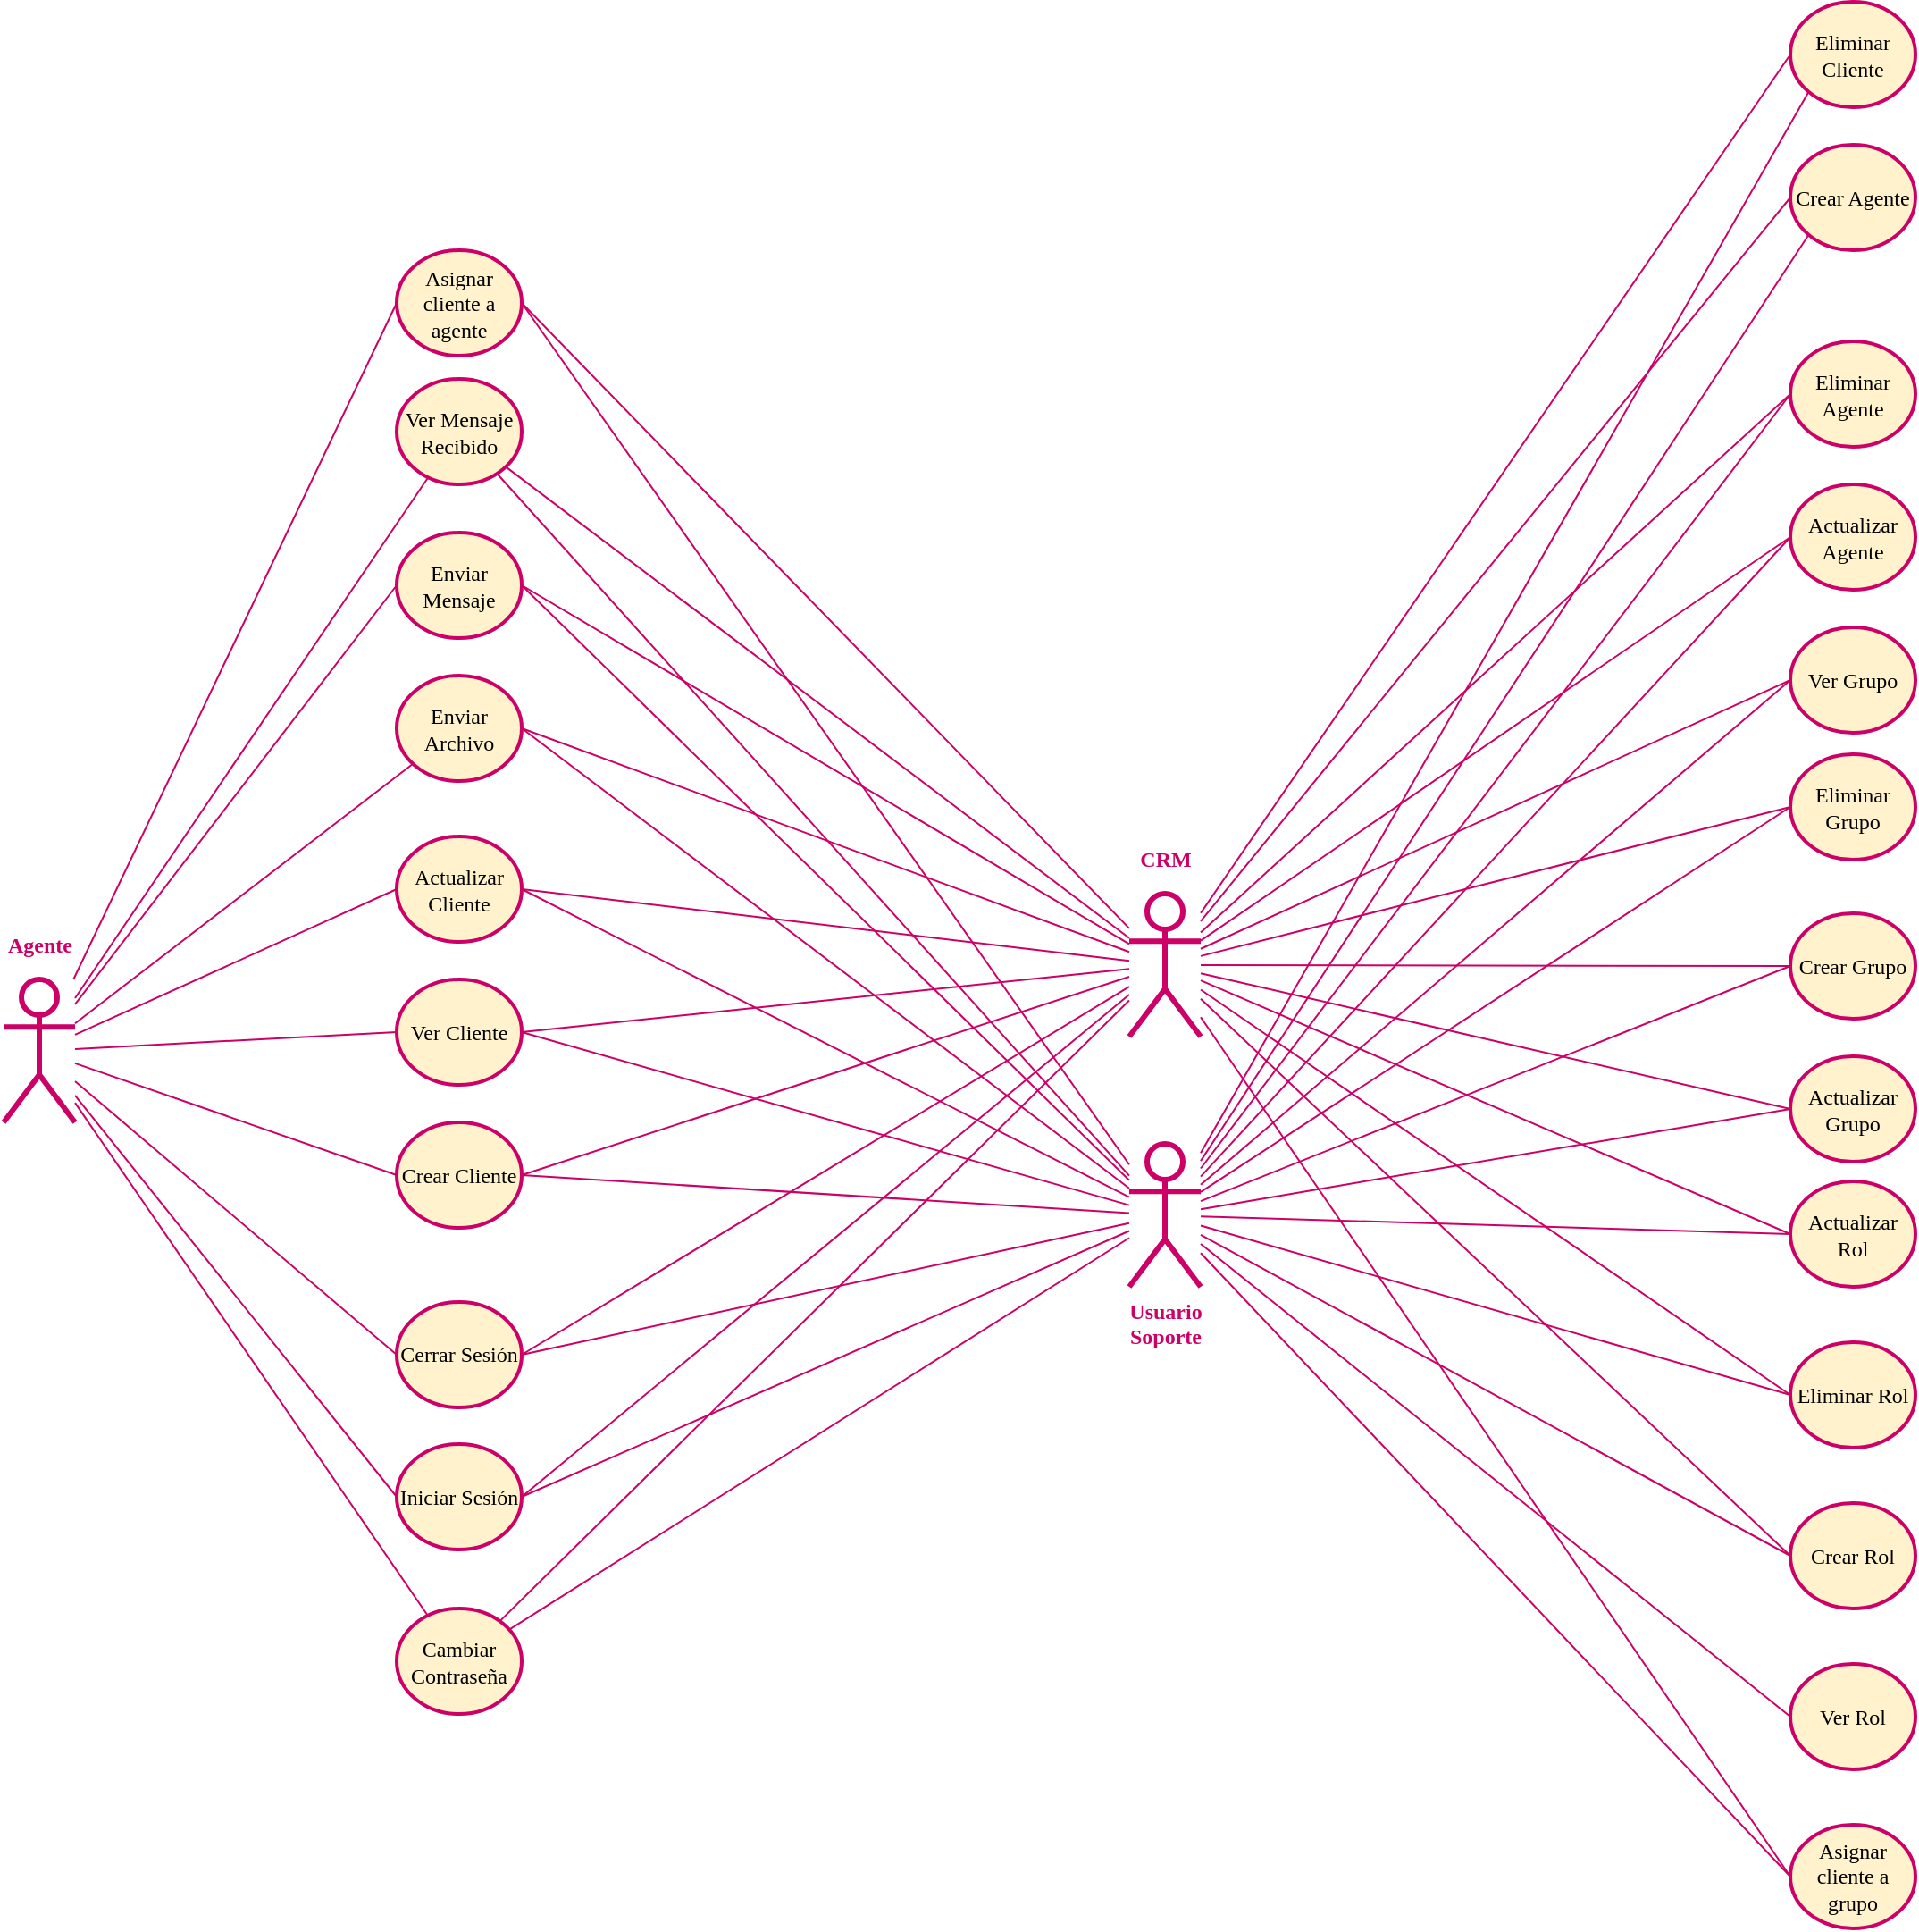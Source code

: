 <mxfile version="14.6.13" type="github">
  <diagram id="HAqLXCuU4HpD_HcN2Gnn" name="Use Case Model">
    <mxGraphModel dx="1456" dy="806" grid="1" gridSize="10" guides="1" tooltips="1" connect="1" arrows="1" fold="1" page="1" pageScale="1" pageWidth="1600" pageHeight="1200" math="0" shadow="0">
      <root>
        <mxCell id="0" />
        <mxCell id="1" parent="0" />
        <mxCell id="RbzYjNv_zatoaMsZqTDK-34" value="" style="endArrow=none;html=1;fontFamily=Tahoma;fontColor=#CC0066;strokeColor=#CC0066;strokeWidth=1;entryX=0;entryY=0.5;entryDx=0;entryDy=0;" parent="1" source="RbzYjNv_zatoaMsZqTDK-12" target="RbzYjNv_zatoaMsZqTDK-29" edge="1">
          <mxGeometry width="50" height="50" relative="1" as="geometry">
            <mxPoint x="330" y="568" as="sourcePoint" />
            <mxPoint x="401.0" y="777" as="targetPoint" />
          </mxGeometry>
        </mxCell>
        <mxCell id="RbzYjNv_zatoaMsZqTDK-1" value="Usuario&lt;br&gt;Soporte" style="shape=umlActor;verticalLabelPosition=bottom;verticalAlign=top;html=1;strokeColor=#CC0066;strokeWidth=3;fontStyle=1;fontColor=#CC0066;fontFamily=Tahoma;" parent="1" vertex="1">
          <mxGeometry x="890" y="670" width="40" height="80" as="geometry" />
        </mxCell>
        <mxCell id="RbzYjNv_zatoaMsZqTDK-6" value="Crear&amp;nbsp;Cliente" style="ellipse;whiteSpace=wrap;html=1;fontFamily=Tahoma;fillColor=#fff2cc;strokeColor=#CC0066;strokeWidth=2;" parent="1" vertex="1">
          <mxGeometry x="480" y="658" width="70" height="59" as="geometry" />
        </mxCell>
        <mxCell id="RbzYjNv_zatoaMsZqTDK-7" value="CRM" style="shape=umlActor;verticalLabelPosition=top;verticalAlign=bottom;html=1;strokeColor=#CC0066;strokeWidth=3;fontStyle=1;fontColor=#CC0066;fontFamily=Tahoma;labelPosition=center;align=center;spacingTop=0;spacingBottom=10;" parent="1" vertex="1">
          <mxGeometry x="890" y="530" width="40" height="80" as="geometry" />
        </mxCell>
        <mxCell id="RbzYjNv_zatoaMsZqTDK-8" value="Eliminar Cliente" style="ellipse;whiteSpace=wrap;html=1;fontFamily=Tahoma;fillColor=#fff2cc;strokeColor=#CC0066;strokeWidth=2;" parent="1" vertex="1">
          <mxGeometry x="1260" y="31" width="70" height="59" as="geometry" />
        </mxCell>
        <mxCell id="RbzYjNv_zatoaMsZqTDK-9" value="Ver&amp;nbsp;Cliente" style="ellipse;whiteSpace=wrap;html=1;fontFamily=Tahoma;fillColor=#fff2cc;strokeColor=#CC0066;strokeWidth=2;" parent="1" vertex="1">
          <mxGeometry x="480" y="578" width="70" height="59" as="geometry" />
        </mxCell>
        <mxCell id="RbzYjNv_zatoaMsZqTDK-10" value="Actualizar&lt;br&gt;Cliente" style="ellipse;whiteSpace=wrap;html=1;fontFamily=Tahoma;fillColor=#fff2cc;strokeColor=#CC0066;strokeWidth=2;" parent="1" vertex="1">
          <mxGeometry x="480" y="498" width="70" height="59" as="geometry" />
        </mxCell>
        <mxCell id="RbzYjNv_zatoaMsZqTDK-11" value="Crear Agente" style="ellipse;whiteSpace=wrap;html=1;fontFamily=Tahoma;fillColor=#fff2cc;strokeColor=#CC0066;strokeWidth=2;" parent="1" vertex="1">
          <mxGeometry x="1260" y="111" width="70" height="59" as="geometry" />
        </mxCell>
        <mxCell id="RbzYjNv_zatoaMsZqTDK-12" value="Agente" style="shape=umlActor;verticalLabelPosition=top;verticalAlign=bottom;html=1;strokeColor=#CC0066;strokeWidth=3;fontStyle=1;fontColor=#CC0066;fontFamily=Tahoma;spacingRight=0;labelBackgroundColor=none;labelPosition=center;align=center;spacingTop=0;spacingBottom=10margin:20px;" parent="1" vertex="1">
          <mxGeometry x="260" y="578" width="40" height="80" as="geometry" />
        </mxCell>
        <mxCell id="RbzYjNv_zatoaMsZqTDK-13" value="" style="endArrow=none;html=1;fontFamily=Tahoma;fontColor=#CC0066;strokeColor=#CC0066;strokeWidth=1;entryX=1;entryY=0.5;entryDx=0;entryDy=0;" parent="1" source="RbzYjNv_zatoaMsZqTDK-1" target="RbzYjNv_zatoaMsZqTDK-6" edge="1">
          <mxGeometry width="50" height="50" relative="1" as="geometry">
            <mxPoint x="530" y="460" as="sourcePoint" />
            <mxPoint x="580" y="410" as="targetPoint" />
          </mxGeometry>
        </mxCell>
        <mxCell id="RbzYjNv_zatoaMsZqTDK-14" value="" style="endArrow=none;html=1;fontFamily=Tahoma;fontColor=#CC0066;strokeColor=#CC0066;strokeWidth=1;entryX=1;entryY=0.5;entryDx=0;entryDy=0;" parent="1" source="RbzYjNv_zatoaMsZqTDK-1" target="RbzYjNv_zatoaMsZqTDK-9" edge="1">
          <mxGeometry width="50" height="50" relative="1" as="geometry">
            <mxPoint x="700" y="318.095" as="sourcePoint" />
            <mxPoint x="890.0" y="205" as="targetPoint" />
          </mxGeometry>
        </mxCell>
        <mxCell id="RbzYjNv_zatoaMsZqTDK-15" value="" style="endArrow=none;html=1;fontFamily=Tahoma;fontColor=#CC0066;strokeColor=#CC0066;strokeWidth=1;entryX=1;entryY=0.5;entryDx=0;entryDy=0;" parent="1" source="RbzYjNv_zatoaMsZqTDK-1" target="RbzYjNv_zatoaMsZqTDK-10" edge="1">
          <mxGeometry width="50" height="50" relative="1" as="geometry">
            <mxPoint x="700" y="273.333" as="sourcePoint" />
            <mxPoint x="890.0" y="305" as="targetPoint" />
          </mxGeometry>
        </mxCell>
        <mxCell id="RbzYjNv_zatoaMsZqTDK-16" value="" style="endArrow=none;html=1;fontFamily=Tahoma;fontColor=#CC0066;strokeColor=#CC0066;strokeWidth=1;entryX=0;entryY=1;entryDx=0;entryDy=0;" parent="1" source="RbzYjNv_zatoaMsZqTDK-1" target="RbzYjNv_zatoaMsZqTDK-8" edge="1">
          <mxGeometry width="50" height="50" relative="1" as="geometry">
            <mxPoint x="710" y="283.333" as="sourcePoint" />
            <mxPoint x="900.0" y="315" as="targetPoint" />
          </mxGeometry>
        </mxCell>
        <mxCell id="RbzYjNv_zatoaMsZqTDK-17" value="" style="endArrow=none;html=1;fontFamily=Tahoma;fontColor=#CC0066;strokeColor=#CC0066;strokeWidth=1;exitX=0;exitY=0.5;exitDx=0;exitDy=0;" parent="1" source="RbzYjNv_zatoaMsZqTDK-10" target="RbzYjNv_zatoaMsZqTDK-12" edge="1">
          <mxGeometry width="50" height="50" relative="1" as="geometry">
            <mxPoint x="820" y="618" as="sourcePoint" />
            <mxPoint x="740" y="588" as="targetPoint" />
          </mxGeometry>
        </mxCell>
        <mxCell id="RbzYjNv_zatoaMsZqTDK-18" value="" style="endArrow=none;html=1;fontFamily=Tahoma;fontColor=#CC0066;strokeColor=#CC0066;strokeWidth=1;exitX=0;exitY=0.5;exitDx=0;exitDy=0;" parent="1" source="RbzYjNv_zatoaMsZqTDK-9" target="RbzYjNv_zatoaMsZqTDK-12" edge="1">
          <mxGeometry width="50" height="50" relative="1" as="geometry">
            <mxPoint x="890.0" y="493" as="sourcePoint" />
            <mxPoint x="700" y="560.857" as="targetPoint" />
          </mxGeometry>
        </mxCell>
        <mxCell id="RbzYjNv_zatoaMsZqTDK-19" value="" style="endArrow=none;html=1;fontFamily=Tahoma;fontColor=#CC0066;strokeColor=#CC0066;strokeWidth=1;exitX=0;exitY=0.5;exitDx=0;exitDy=0;" parent="1" source="RbzYjNv_zatoaMsZqTDK-6" target="RbzYjNv_zatoaMsZqTDK-12" edge="1">
          <mxGeometry width="50" height="50" relative="1" as="geometry">
            <mxPoint x="890.0" y="383" as="sourcePoint" />
            <mxPoint x="700" y="550.381" as="targetPoint" />
          </mxGeometry>
        </mxCell>
        <mxCell id="RbzYjNv_zatoaMsZqTDK-20" value="" style="endArrow=none;html=1;fontFamily=Tahoma;fontColor=#CC0066;strokeColor=#CC0066;strokeWidth=1;entryX=1;entryY=0.5;entryDx=0;entryDy=0;" parent="1" source="RbzYjNv_zatoaMsZqTDK-7" target="RbzYjNv_zatoaMsZqTDK-6" edge="1">
          <mxGeometry width="50" height="50" relative="1" as="geometry">
            <mxPoint x="1250.0" y="350" as="sourcePoint" />
            <mxPoint x="1060" y="399.762" as="targetPoint" />
          </mxGeometry>
        </mxCell>
        <mxCell id="RbzYjNv_zatoaMsZqTDK-21" value="" style="endArrow=none;html=1;fontFamily=Tahoma;fontColor=#CC0066;strokeColor=#CC0066;strokeWidth=1;exitX=1;exitY=0.5;exitDx=0;exitDy=0;" parent="1" source="RbzYjNv_zatoaMsZqTDK-9" target="RbzYjNv_zatoaMsZqTDK-7" edge="1">
          <mxGeometry width="50" height="50" relative="1" as="geometry">
            <mxPoint x="1240" y="227.826" as="sourcePoint" />
            <mxPoint x="1030.0" y="205" as="targetPoint" />
          </mxGeometry>
        </mxCell>
        <mxCell id="RbzYjNv_zatoaMsZqTDK-22" value="" style="endArrow=none;html=1;fontFamily=Tahoma;fontColor=#CC0066;strokeColor=#CC0066;strokeWidth=1;exitX=1;exitY=0.5;exitDx=0;exitDy=0;" parent="1" source="RbzYjNv_zatoaMsZqTDK-10" target="RbzYjNv_zatoaMsZqTDK-7" edge="1">
          <mxGeometry width="50" height="50" relative="1" as="geometry">
            <mxPoint x="1250" y="237.826" as="sourcePoint" />
            <mxPoint x="1040.0" y="215" as="targetPoint" />
          </mxGeometry>
        </mxCell>
        <mxCell id="RbzYjNv_zatoaMsZqTDK-23" value="" style="endArrow=none;html=1;fontFamily=Tahoma;fontColor=#CC0066;strokeColor=#CC0066;strokeWidth=1;exitX=0;exitY=0.5;exitDx=0;exitDy=0;" parent="1" source="RbzYjNv_zatoaMsZqTDK-8" target="RbzYjNv_zatoaMsZqTDK-7" edge="1">
          <mxGeometry width="50" height="50" relative="1" as="geometry">
            <mxPoint x="1260" y="247.826" as="sourcePoint" />
            <mxPoint x="1260" y="250" as="targetPoint" />
          </mxGeometry>
        </mxCell>
        <mxCell id="RbzYjNv_zatoaMsZqTDK-25" value="" style="endArrow=none;html=1;fontFamily=Tahoma;fontColor=#CC0066;strokeColor=#CC0066;strokeWidth=1;entryX=0;entryY=1;entryDx=0;entryDy=0;" parent="1" source="RbzYjNv_zatoaMsZqTDK-1" target="RbzYjNv_zatoaMsZqTDK-11" edge="1">
          <mxGeometry width="50" height="50" relative="1" as="geometry">
            <mxPoint x="740" y="635.374" as="sourcePoint" />
            <mxPoint x="900.5" y="518" as="targetPoint" />
          </mxGeometry>
        </mxCell>
        <mxCell id="RbzYjNv_zatoaMsZqTDK-26" value="Actualizar Agente" style="ellipse;whiteSpace=wrap;html=1;fontFamily=Tahoma;fillColor=#fff2cc;strokeColor=#CC0066;strokeWidth=2;" parent="1" vertex="1">
          <mxGeometry x="1260" y="301" width="70" height="59" as="geometry" />
        </mxCell>
        <mxCell id="RbzYjNv_zatoaMsZqTDK-27" value="Eliminar Agente" style="ellipse;whiteSpace=wrap;html=1;fontFamily=Tahoma;fillColor=#fff2cc;strokeColor=#CC0066;strokeWidth=2;" parent="1" vertex="1">
          <mxGeometry x="1260" y="221" width="70" height="59" as="geometry" />
        </mxCell>
        <mxCell id="RbzYjNv_zatoaMsZqTDK-28" value="Eliminar Grupo" style="ellipse;whiteSpace=wrap;html=1;fontFamily=Tahoma;fillColor=#fff2cc;strokeColor=#CC0066;strokeWidth=2;" parent="1" vertex="1">
          <mxGeometry x="1260" y="452" width="70" height="59" as="geometry" />
        </mxCell>
        <mxCell id="RbzYjNv_zatoaMsZqTDK-29" value="Cerrar Sesión" style="ellipse;whiteSpace=wrap;html=1;fontFamily=Tahoma;fillColor=#fff2cc;strokeColor=#CC0066;strokeWidth=2;" parent="1" vertex="1">
          <mxGeometry x="480" y="758.5" width="70" height="59" as="geometry" />
        </mxCell>
        <mxCell id="RbzYjNv_zatoaMsZqTDK-30" value="Iniciar Sesión" style="ellipse;whiteSpace=wrap;html=1;fontFamily=Tahoma;fillColor=#fff2cc;strokeColor=#CC0066;strokeWidth=2;" parent="1" vertex="1">
          <mxGeometry x="480" y="838" width="70" height="59" as="geometry" />
        </mxCell>
        <mxCell id="RbzYjNv_zatoaMsZqTDK-31" value="" style="endArrow=none;html=1;fontFamily=Tahoma;fontColor=#CC0066;strokeColor=#CC0066;strokeWidth=1;entryX=1;entryY=0.5;entryDx=0;entryDy=0;" parent="1" source="RbzYjNv_zatoaMsZqTDK-1" target="RbzYjNv_zatoaMsZqTDK-29" edge="1">
          <mxGeometry width="50" height="50" relative="1" as="geometry">
            <mxPoint x="980" y="797.299" as="sourcePoint" />
            <mxPoint x="620.5" y="569" as="targetPoint" />
          </mxGeometry>
        </mxCell>
        <mxCell id="RbzYjNv_zatoaMsZqTDK-32" value="" style="endArrow=none;html=1;fontFamily=Tahoma;fontColor=#CC0066;strokeColor=#CC0066;strokeWidth=1;entryX=1;entryY=0.5;entryDx=0;entryDy=0;" parent="1" source="RbzYjNv_zatoaMsZqTDK-1" target="RbzYjNv_zatoaMsZqTDK-30" edge="1">
          <mxGeometry width="50" height="50" relative="1" as="geometry">
            <mxPoint x="990" y="807.299" as="sourcePoint" />
            <mxPoint x="630.5" y="579" as="targetPoint" />
          </mxGeometry>
        </mxCell>
        <mxCell id="RbzYjNv_zatoaMsZqTDK-33" value="" style="endArrow=none;html=1;fontFamily=Tahoma;fontColor=#CC0066;strokeColor=#CC0066;strokeWidth=1;entryX=0;entryY=0.5;entryDx=0;entryDy=0;" parent="1" source="RbzYjNv_zatoaMsZqTDK-12" target="RbzYjNv_zatoaMsZqTDK-30" edge="1">
          <mxGeometry width="50" height="50" relative="1" as="geometry">
            <mxPoint x="980" y="884.026" as="sourcePoint" />
            <mxPoint x="391.0" y="767" as="targetPoint" />
          </mxGeometry>
        </mxCell>
        <mxCell id="RbzYjNv_zatoaMsZqTDK-35" value="Ver Grupo" style="ellipse;whiteSpace=wrap;html=1;fontFamily=Tahoma;fillColor=#fff2cc;strokeColor=#CC0066;strokeWidth=2;" parent="1" vertex="1">
          <mxGeometry x="1260" y="381" width="70" height="59" as="geometry" />
        </mxCell>
        <mxCell id="RbzYjNv_zatoaMsZqTDK-39" value="Crear Grupo" style="ellipse;whiteSpace=wrap;html=1;fontFamily=Tahoma;fillColor=#fff2cc;strokeColor=#CC0066;strokeWidth=2;" parent="1" vertex="1">
          <mxGeometry x="1260" y="541" width="70" height="59" as="geometry" />
        </mxCell>
        <mxCell id="RbzYjNv_zatoaMsZqTDK-40" value="Actualizar Grupo" style="ellipse;whiteSpace=wrap;html=1;fontFamily=Tahoma;fillColor=#fff2cc;strokeColor=#CC0066;strokeWidth=2;" parent="1" vertex="1">
          <mxGeometry x="1260" y="621" width="70" height="59" as="geometry" />
        </mxCell>
        <mxCell id="RbzYjNv_zatoaMsZqTDK-44" value="Crear Rol" style="ellipse;whiteSpace=wrap;html=1;fontFamily=Tahoma;fillColor=#fff2cc;strokeColor=#CC0066;strokeWidth=2;" parent="1" vertex="1">
          <mxGeometry x="1260" y="871" width="70" height="59" as="geometry" />
        </mxCell>
        <mxCell id="RbzYjNv_zatoaMsZqTDK-45" value="Eliminar Rol" style="ellipse;whiteSpace=wrap;html=1;fontFamily=Tahoma;fillColor=#fff2cc;strokeColor=#CC0066;strokeWidth=2;" parent="1" vertex="1">
          <mxGeometry x="1260" y="781" width="70" height="59" as="geometry" />
        </mxCell>
        <mxCell id="RbzYjNv_zatoaMsZqTDK-46" value="Actualizar Rol" style="ellipse;whiteSpace=wrap;html=1;fontFamily=Tahoma;fillColor=#fff2cc;strokeColor=#CC0066;strokeWidth=2;" parent="1" vertex="1">
          <mxGeometry x="1260" y="691" width="70" height="59" as="geometry" />
        </mxCell>
        <mxCell id="RbzYjNv_zatoaMsZqTDK-47" value="Ver Rol" style="ellipse;whiteSpace=wrap;html=1;fontFamily=Tahoma;fillColor=#fff2cc;strokeColor=#CC0066;strokeWidth=2;" parent="1" vertex="1">
          <mxGeometry x="1260" y="961" width="70" height="59" as="geometry" />
        </mxCell>
        <mxCell id="RbzYjNv_zatoaMsZqTDK-48" value="" style="endArrow=none;html=1;fontFamily=Tahoma;fontColor=#CC0066;strokeColor=#CC0066;strokeWidth=1;entryX=1;entryY=0.5;entryDx=0;entryDy=0;" parent="1" source="RbzYjNv_zatoaMsZqTDK-7" target="RbzYjNv_zatoaMsZqTDK-29" edge="1">
          <mxGeometry width="50" height="50" relative="1" as="geometry">
            <mxPoint x="950" y="180.086" as="sourcePoint" />
            <mxPoint x="620.5" y="511" as="targetPoint" />
          </mxGeometry>
        </mxCell>
        <mxCell id="RbzYjNv_zatoaMsZqTDK-49" value="" style="endArrow=none;html=1;fontFamily=Tahoma;fontColor=#CC0066;strokeColor=#CC0066;strokeWidth=1;entryX=1;entryY=0.5;entryDx=0;entryDy=0;" parent="1" source="RbzYjNv_zatoaMsZqTDK-7" target="RbzYjNv_zatoaMsZqTDK-30" edge="1">
          <mxGeometry width="50" height="50" relative="1" as="geometry">
            <mxPoint x="950" y="176.711" as="sourcePoint" />
            <mxPoint x="480.5" y="569" as="targetPoint" />
          </mxGeometry>
        </mxCell>
        <mxCell id="RbzYjNv_zatoaMsZqTDK-50" value="Asignar cliente a agente" style="ellipse;whiteSpace=wrap;html=1;fontFamily=Tahoma;fillColor=#fff2cc;strokeColor=#CC0066;strokeWidth=2;" parent="1" vertex="1">
          <mxGeometry x="480" y="170" width="70" height="59" as="geometry" />
        </mxCell>
        <mxCell id="RbzYjNv_zatoaMsZqTDK-53" value="Asignar cliente a grupo" style="ellipse;whiteSpace=wrap;html=1;fontFamily=Tahoma;fillColor=#fff2cc;strokeColor=#CC0066;strokeWidth=2;" parent="1" vertex="1">
          <mxGeometry x="1260" y="1051" width="70" height="58" as="geometry" />
        </mxCell>
        <mxCell id="RbzYjNv_zatoaMsZqTDK-54" value="Enviar Mensaje" style="ellipse;whiteSpace=wrap;html=1;fontFamily=Tahoma;fillColor=#fff2cc;strokeColor=#CC0066;strokeWidth=2;" parent="1" vertex="1">
          <mxGeometry x="480" y="328" width="70" height="59" as="geometry" />
        </mxCell>
        <mxCell id="RbzYjNv_zatoaMsZqTDK-55" value="Enviar Archivo" style="ellipse;whiteSpace=wrap;html=1;fontFamily=Tahoma;fillColor=#fff2cc;strokeColor=#CC0066;strokeWidth=2;" parent="1" vertex="1">
          <mxGeometry x="480" y="408" width="70" height="59" as="geometry" />
        </mxCell>
        <mxCell id="RbzYjNv_zatoaMsZqTDK-59" value="" style="endArrow=none;html=1;fontFamily=Tahoma;fontColor=#CC0066;strokeColor=#CC0066;strokeWidth=1;" parent="1" source="RbzYjNv_zatoaMsZqTDK-12" target="RbzYjNv_zatoaMsZqTDK-55" edge="1">
          <mxGeometry width="50" height="50" relative="1" as="geometry">
            <mxPoint x="170" y="566.288" as="sourcePoint" />
            <mxPoint x="320.532" y="696.407" as="targetPoint" />
          </mxGeometry>
        </mxCell>
        <mxCell id="RbzYjNv_zatoaMsZqTDK-60" value="" style="endArrow=none;html=1;fontFamily=Tahoma;fontColor=#CC0066;strokeColor=#CC0066;strokeWidth=1;entryX=0;entryY=0.5;entryDx=0;entryDy=0;" parent="1" source="RbzYjNv_zatoaMsZqTDK-7" target="RbzYjNv_zatoaMsZqTDK-28" edge="1">
          <mxGeometry width="50" height="50" relative="1" as="geometry">
            <mxPoint x="30" y="58.905" as="sourcePoint" />
            <mxPoint x="581.82" y="40.004" as="targetPoint" />
          </mxGeometry>
        </mxCell>
        <mxCell id="RbzYjNv_zatoaMsZqTDK-61" value="" style="endArrow=none;html=1;fontFamily=Tahoma;fontColor=#CC0066;strokeColor=#CC0066;strokeWidth=1;entryX=0;entryY=0.5;entryDx=0;entryDy=0;" parent="1" source="RbzYjNv_zatoaMsZqTDK-7" target="RbzYjNv_zatoaMsZqTDK-11" edge="1">
          <mxGeometry width="50" height="50" relative="1" as="geometry">
            <mxPoint x="40" y="68.905" as="sourcePoint" />
            <mxPoint x="591.82" y="50.004" as="targetPoint" />
          </mxGeometry>
        </mxCell>
        <mxCell id="RbzYjNv_zatoaMsZqTDK-62" value="" style="endArrow=none;html=1;fontFamily=Tahoma;fontColor=#CC0066;strokeColor=#CC0066;strokeWidth=1;exitX=1;exitY=0.5;exitDx=0;exitDy=0;" parent="1" source="RbzYjNv_zatoaMsZqTDK-55" target="RbzYjNv_zatoaMsZqTDK-7" edge="1">
          <mxGeometry width="50" height="50" relative="1" as="geometry">
            <mxPoint x="50" y="78.905" as="sourcePoint" />
            <mxPoint x="601.82" y="60.004" as="targetPoint" />
          </mxGeometry>
        </mxCell>
        <mxCell id="RbzYjNv_zatoaMsZqTDK-63" value="" style="endArrow=none;html=1;fontFamily=Tahoma;fontColor=#CC0066;strokeColor=#CC0066;strokeWidth=1;exitX=1;exitY=0.5;exitDx=0;exitDy=0;" parent="1" source="RbzYjNv_zatoaMsZqTDK-50" target="RbzYjNv_zatoaMsZqTDK-7" edge="1">
          <mxGeometry width="50" height="50" relative="1" as="geometry">
            <mxPoint x="60" y="88.905" as="sourcePoint" />
            <mxPoint x="611.82" y="70.004" as="targetPoint" />
          </mxGeometry>
        </mxCell>
        <mxCell id="RbzYjNv_zatoaMsZqTDK-64" value="" style="endArrow=none;html=1;fontFamily=Tahoma;fontColor=#CC0066;strokeColor=#CC0066;strokeWidth=1;entryX=0;entryY=0.5;entryDx=0;entryDy=0;" parent="1" source="RbzYjNv_zatoaMsZqTDK-12" target="RbzYjNv_zatoaMsZqTDK-54" edge="1">
          <mxGeometry width="50" height="50" relative="1" as="geometry">
            <mxPoint x="59.09" y="246.905" as="sourcePoint" />
            <mxPoint x="610.91" y="228.004" as="targetPoint" />
          </mxGeometry>
        </mxCell>
        <mxCell id="RbzYjNv_zatoaMsZqTDK-65" value="" style="endArrow=none;html=1;fontFamily=Tahoma;fontColor=#CC0066;strokeColor=#CC0066;strokeWidth=1;entryX=0;entryY=0.5;entryDx=0;entryDy=0;" parent="1" source="RbzYjNv_zatoaMsZqTDK-7" target="RbzYjNv_zatoaMsZqTDK-35" edge="1">
          <mxGeometry width="50" height="50" relative="1" as="geometry">
            <mxPoint x="30" y="58.905" as="sourcePoint" />
            <mxPoint x="581.82" y="40.004" as="targetPoint" />
          </mxGeometry>
        </mxCell>
        <mxCell id="RbzYjNv_zatoaMsZqTDK-66" value="" style="endArrow=none;html=1;fontFamily=Tahoma;fontColor=#CC0066;strokeColor=#CC0066;strokeWidth=1;exitX=1;exitY=0.5;exitDx=0;exitDy=0;" parent="1" source="RbzYjNv_zatoaMsZqTDK-50" target="RbzYjNv_zatoaMsZqTDK-1" edge="1">
          <mxGeometry width="50" height="50" relative="1" as="geometry">
            <mxPoint x="40" y="68.905" as="sourcePoint" />
            <mxPoint x="591.82" y="50.004" as="targetPoint" />
          </mxGeometry>
        </mxCell>
        <mxCell id="RbzYjNv_zatoaMsZqTDK-67" value="" style="endArrow=none;html=1;fontFamily=Tahoma;fontColor=#CC0066;strokeColor=#CC0066;strokeWidth=1;entryX=0;entryY=0.5;entryDx=0;entryDy=0;" parent="1" source="RbzYjNv_zatoaMsZqTDK-7" target="RbzYjNv_zatoaMsZqTDK-26" edge="1">
          <mxGeometry width="50" height="50" relative="1" as="geometry">
            <mxPoint x="30" y="58.905" as="sourcePoint" />
            <mxPoint x="581.82" y="40.004" as="targetPoint" />
          </mxGeometry>
        </mxCell>
        <mxCell id="RbzYjNv_zatoaMsZqTDK-68" value="" style="endArrow=none;html=1;fontFamily=Tahoma;fontColor=#CC0066;strokeColor=#CC0066;strokeWidth=1;exitX=1;exitY=0.5;exitDx=0;exitDy=0;" parent="1" source="RbzYjNv_zatoaMsZqTDK-54" target="RbzYjNv_zatoaMsZqTDK-1" edge="1">
          <mxGeometry width="50" height="50" relative="1" as="geometry">
            <mxPoint x="840" y="439" as="sourcePoint" />
            <mxPoint x="591.82" y="50.004" as="targetPoint" />
          </mxGeometry>
        </mxCell>
        <mxCell id="RbzYjNv_zatoaMsZqTDK-69" value="" style="endArrow=none;html=1;fontFamily=Tahoma;fontColor=#CC0066;strokeColor=#CC0066;strokeWidth=1;exitX=1;exitY=0.5;exitDx=0;exitDy=0;" parent="1" source="RbzYjNv_zatoaMsZqTDK-54" target="RbzYjNv_zatoaMsZqTDK-7" edge="1">
          <mxGeometry width="50" height="50" relative="1" as="geometry">
            <mxPoint x="50" y="78.905" as="sourcePoint" />
            <mxPoint x="601.82" y="60.004" as="targetPoint" />
          </mxGeometry>
        </mxCell>
        <mxCell id="RbzYjNv_zatoaMsZqTDK-70" value="" style="endArrow=none;html=1;fontFamily=Tahoma;fontColor=#CC0066;strokeColor=#CC0066;strokeWidth=1;entryX=0;entryY=0.5;entryDx=0;entryDy=0;" parent="1" source="RbzYjNv_zatoaMsZqTDK-12" target="RbzYjNv_zatoaMsZqTDK-50" edge="1">
          <mxGeometry width="50" height="50" relative="1" as="geometry">
            <mxPoint x="60" y="166.905" as="sourcePoint" />
            <mxPoint x="611.82" y="148.004" as="targetPoint" />
          </mxGeometry>
        </mxCell>
        <mxCell id="RbzYjNv_zatoaMsZqTDK-71" value="" style="endArrow=none;html=1;fontFamily=Tahoma;fontColor=#CC0066;strokeColor=#CC0066;strokeWidth=1;entryX=0;entryY=0.5;entryDx=0;entryDy=0;" parent="1" source="RbzYjNv_zatoaMsZqTDK-7" target="RbzYjNv_zatoaMsZqTDK-27" edge="1">
          <mxGeometry width="50" height="50" relative="1" as="geometry">
            <mxPoint x="30" y="58.905" as="sourcePoint" />
            <mxPoint x="581.82" y="40.004" as="targetPoint" />
          </mxGeometry>
        </mxCell>
        <mxCell id="RbzYjNv_zatoaMsZqTDK-72" value="" style="endArrow=none;html=1;fontFamily=Tahoma;fontColor=#CC0066;strokeColor=#CC0066;strokeWidth=1;exitX=1;exitY=0.5;exitDx=0;exitDy=0;" parent="1" source="RbzYjNv_zatoaMsZqTDK-55" target="RbzYjNv_zatoaMsZqTDK-1" edge="1">
          <mxGeometry width="50" height="50" relative="1" as="geometry">
            <mxPoint x="40" y="68.905" as="sourcePoint" />
            <mxPoint x="591.82" y="50.004" as="targetPoint" />
          </mxGeometry>
        </mxCell>
        <mxCell id="RbzYjNv_zatoaMsZqTDK-75" value="" style="endArrow=none;html=1;fontFamily=Tahoma;fontColor=#CC0066;strokeColor=#CC0066;strokeWidth=1;entryX=0;entryY=0.5;entryDx=0;entryDy=0;" parent="1" source="RbzYjNv_zatoaMsZqTDK-1" target="RbzYjNv_zatoaMsZqTDK-26" edge="1">
          <mxGeometry width="50" height="50" relative="1" as="geometry">
            <mxPoint x="730" y="50.005" as="sourcePoint" />
            <mxPoint x="840" y="110" as="targetPoint" />
          </mxGeometry>
        </mxCell>
        <mxCell id="RbzYjNv_zatoaMsZqTDK-76" value="" style="endArrow=none;html=1;fontFamily=Tahoma;fontColor=#CC0066;strokeColor=#CC0066;strokeWidth=1;entryX=0;entryY=0.5;entryDx=0;entryDy=0;" parent="1" source="RbzYjNv_zatoaMsZqTDK-1" target="RbzYjNv_zatoaMsZqTDK-27" edge="1">
          <mxGeometry width="50" height="50" relative="1" as="geometry">
            <mxPoint x="1070" y="830" as="sourcePoint" />
            <mxPoint x="850" y="120" as="targetPoint" />
          </mxGeometry>
        </mxCell>
        <mxCell id="RbzYjNv_zatoaMsZqTDK-84" value="" style="endArrow=none;html=1;fontFamily=Tahoma;fontColor=#CC0066;strokeColor=#CC0066;strokeWidth=1;entryX=0;entryY=0.5;entryDx=0;entryDy=0;" parent="1" source="RbzYjNv_zatoaMsZqTDK-1" target="RbzYjNv_zatoaMsZqTDK-46" edge="1">
          <mxGeometry width="50" height="50" relative="1" as="geometry">
            <mxPoint x="720" y="40.005" as="sourcePoint" />
            <mxPoint x="830" y="100" as="targetPoint" />
          </mxGeometry>
        </mxCell>
        <mxCell id="RbzYjNv_zatoaMsZqTDK-85" value="" style="endArrow=none;html=1;fontFamily=Tahoma;fontColor=#CC0066;strokeColor=#CC0066;strokeWidth=1;entryX=0;entryY=0.5;entryDx=0;entryDy=0;" parent="1" source="RbzYjNv_zatoaMsZqTDK-1" target="RbzYjNv_zatoaMsZqTDK-45" edge="1">
          <mxGeometry width="50" height="50" relative="1" as="geometry">
            <mxPoint x="710" y="30.005" as="sourcePoint" />
            <mxPoint x="820" y="90" as="targetPoint" />
          </mxGeometry>
        </mxCell>
        <mxCell id="RbzYjNv_zatoaMsZqTDK-86" value="" style="endArrow=none;html=1;fontFamily=Tahoma;fontColor=#CC0066;strokeColor=#CC0066;strokeWidth=1;entryX=0;entryY=0.5;entryDx=0;entryDy=0;" parent="1" source="RbzYjNv_zatoaMsZqTDK-1" target="RbzYjNv_zatoaMsZqTDK-40" edge="1">
          <mxGeometry width="50" height="50" relative="1" as="geometry">
            <mxPoint x="710" y="30.005" as="sourcePoint" />
            <mxPoint x="820" y="90" as="targetPoint" />
          </mxGeometry>
        </mxCell>
        <mxCell id="RbzYjNv_zatoaMsZqTDK-87" value="" style="endArrow=none;html=1;fontFamily=Tahoma;fontColor=#CC0066;strokeColor=#CC0066;strokeWidth=1;entryX=0;entryY=0.5;entryDx=0;entryDy=0;" parent="1" source="RbzYjNv_zatoaMsZqTDK-1" target="RbzYjNv_zatoaMsZqTDK-39" edge="1">
          <mxGeometry width="50" height="50" relative="1" as="geometry">
            <mxPoint x="720" y="40.005" as="sourcePoint" />
            <mxPoint x="830" y="100" as="targetPoint" />
          </mxGeometry>
        </mxCell>
        <mxCell id="RbzYjNv_zatoaMsZqTDK-88" value="" style="endArrow=none;html=1;fontFamily=Tahoma;fontColor=#CC0066;strokeColor=#CC0066;strokeWidth=1;entryX=0;entryY=0.5;entryDx=0;entryDy=0;" parent="1" source="RbzYjNv_zatoaMsZqTDK-1" target="RbzYjNv_zatoaMsZqTDK-44" edge="1">
          <mxGeometry width="50" height="50" relative="1" as="geometry">
            <mxPoint x="730" y="50.005" as="sourcePoint" />
            <mxPoint x="840" y="110" as="targetPoint" />
          </mxGeometry>
        </mxCell>
        <mxCell id="RbzYjNv_zatoaMsZqTDK-89" value="" style="endArrow=none;html=1;fontFamily=Tahoma;fontColor=#CC0066;strokeColor=#CC0066;strokeWidth=1;exitX=0;exitY=0.5;exitDx=0;exitDy=0;" parent="1" source="RbzYjNv_zatoaMsZqTDK-53" target="RbzYjNv_zatoaMsZqTDK-1" edge="1">
          <mxGeometry width="50" height="50" relative="1" as="geometry">
            <mxPoint x="740" y="60.005" as="sourcePoint" />
            <mxPoint x="850" y="120" as="targetPoint" />
          </mxGeometry>
        </mxCell>
        <mxCell id="RbzYjNv_zatoaMsZqTDK-90" value="" style="endArrow=none;html=1;fontFamily=Tahoma;fontColor=#CC0066;strokeColor=#CC0066;strokeWidth=1;entryX=0;entryY=0.5;entryDx=0;entryDy=0;" parent="1" source="RbzYjNv_zatoaMsZqTDK-1" target="RbzYjNv_zatoaMsZqTDK-28" edge="1">
          <mxGeometry width="50" height="50" relative="1" as="geometry">
            <mxPoint x="710" y="30.005" as="sourcePoint" />
            <mxPoint x="820" y="90" as="targetPoint" />
          </mxGeometry>
        </mxCell>
        <mxCell id="RbzYjNv_zatoaMsZqTDK-91" value="" style="endArrow=none;html=1;fontFamily=Tahoma;fontColor=#CC0066;strokeColor=#CC0066;strokeWidth=1;entryX=0;entryY=0.5;entryDx=0;entryDy=0;" parent="1" source="RbzYjNv_zatoaMsZqTDK-1" target="RbzYjNv_zatoaMsZqTDK-35" edge="1">
          <mxGeometry width="50" height="50" relative="1" as="geometry">
            <mxPoint x="720" y="40.005" as="sourcePoint" />
            <mxPoint x="830" y="100" as="targetPoint" />
          </mxGeometry>
        </mxCell>
        <mxCell id="RbzYjNv_zatoaMsZqTDK-92" value="" style="endArrow=none;html=1;fontFamily=Tahoma;fontColor=#CC0066;strokeColor=#CC0066;strokeWidth=1;entryX=0;entryY=0.5;entryDx=0;entryDy=0;" parent="1" source="RbzYjNv_zatoaMsZqTDK-1" target="RbzYjNv_zatoaMsZqTDK-47" edge="1">
          <mxGeometry width="50" height="50" relative="1" as="geometry">
            <mxPoint x="730" y="50.005" as="sourcePoint" />
            <mxPoint x="840" y="110" as="targetPoint" />
          </mxGeometry>
        </mxCell>
        <mxCell id="RbzYjNv_zatoaMsZqTDK-93" value="" style="endArrow=none;html=1;fontFamily=Tahoma;fontColor=#CC0066;strokeColor=#CC0066;strokeWidth=1;entryX=0;entryY=0.5;entryDx=0;entryDy=0;" parent="1" source="RbzYjNv_zatoaMsZqTDK-7" target="RbzYjNv_zatoaMsZqTDK-53" edge="1">
          <mxGeometry width="50" height="50" relative="1" as="geometry">
            <mxPoint x="740" y="60.005" as="sourcePoint" />
            <mxPoint x="850" y="120" as="targetPoint" />
          </mxGeometry>
        </mxCell>
        <mxCell id="RbzYjNv_zatoaMsZqTDK-94" value="" style="endArrow=none;html=1;fontFamily=Tahoma;fontColor=#CC0066;strokeColor=#CC0066;strokeWidth=1;entryX=0;entryY=0.5;entryDx=0;entryDy=0;" parent="1" source="RbzYjNv_zatoaMsZqTDK-7" target="RbzYjNv_zatoaMsZqTDK-44" edge="1">
          <mxGeometry width="50" height="50" relative="1" as="geometry">
            <mxPoint x="750" y="70.005" as="sourcePoint" />
            <mxPoint x="860" y="130" as="targetPoint" />
          </mxGeometry>
        </mxCell>
        <mxCell id="RbzYjNv_zatoaMsZqTDK-95" value="" style="endArrow=none;html=1;fontFamily=Tahoma;fontColor=#CC0066;strokeColor=#CC0066;strokeWidth=1;entryX=0;entryY=0.5;entryDx=0;entryDy=0;" parent="1" source="RbzYjNv_zatoaMsZqTDK-7" target="RbzYjNv_zatoaMsZqTDK-45" edge="1">
          <mxGeometry width="50" height="50" relative="1" as="geometry">
            <mxPoint x="760" y="80.005" as="sourcePoint" />
            <mxPoint x="870" y="140" as="targetPoint" />
          </mxGeometry>
        </mxCell>
        <mxCell id="RbzYjNv_zatoaMsZqTDK-96" value="" style="endArrow=none;html=1;fontFamily=Tahoma;fontColor=#CC0066;strokeColor=#CC0066;strokeWidth=1;entryX=0;entryY=0.5;entryDx=0;entryDy=0;" parent="1" source="RbzYjNv_zatoaMsZqTDK-7" target="RbzYjNv_zatoaMsZqTDK-46" edge="1">
          <mxGeometry width="50" height="50" relative="1" as="geometry">
            <mxPoint x="770" y="90.005" as="sourcePoint" />
            <mxPoint x="880" y="150" as="targetPoint" />
          </mxGeometry>
        </mxCell>
        <mxCell id="RbzYjNv_zatoaMsZqTDK-97" value="" style="endArrow=none;html=1;fontFamily=Tahoma;fontColor=#CC0066;strokeColor=#CC0066;strokeWidth=1;entryX=0;entryY=0.5;entryDx=0;entryDy=0;" parent="1" source="RbzYjNv_zatoaMsZqTDK-7" target="RbzYjNv_zatoaMsZqTDK-40" edge="1">
          <mxGeometry width="50" height="50" relative="1" as="geometry">
            <mxPoint x="780" y="100.005" as="sourcePoint" />
            <mxPoint x="890" y="160" as="targetPoint" />
          </mxGeometry>
        </mxCell>
        <mxCell id="RbzYjNv_zatoaMsZqTDK-98" value="" style="endArrow=none;html=1;fontFamily=Tahoma;fontColor=#CC0066;strokeColor=#CC0066;strokeWidth=1;entryX=0;entryY=0.5;entryDx=0;entryDy=0;" parent="1" source="RbzYjNv_zatoaMsZqTDK-7" target="RbzYjNv_zatoaMsZqTDK-39" edge="1">
          <mxGeometry width="50" height="50" relative="1" as="geometry">
            <mxPoint x="790" y="110.005" as="sourcePoint" />
            <mxPoint x="900" y="170" as="targetPoint" />
          </mxGeometry>
        </mxCell>
        <mxCell id="Orn1U4hYmgM8ULFqp3jh-1" value="Cambiar&lt;br&gt;Contraseña" style="ellipse;whiteSpace=wrap;html=1;fontFamily=Tahoma;fillColor=#fff2cc;strokeColor=#CC0066;strokeWidth=2;" vertex="1" parent="1">
          <mxGeometry x="480" y="930" width="70" height="59" as="geometry" />
        </mxCell>
        <mxCell id="Orn1U4hYmgM8ULFqp3jh-2" value="" style="endArrow=none;html=1;fontFamily=Tahoma;fontColor=#CC0066;strokeColor=#CC0066;strokeWidth=1;" edge="1" parent="1" source="RbzYjNv_zatoaMsZqTDK-12" target="Orn1U4hYmgM8ULFqp3jh-1">
          <mxGeometry width="50" height="50" relative="1" as="geometry">
            <mxPoint x="310" y="652.95" as="sourcePoint" />
            <mxPoint x="490" y="877.5" as="targetPoint" />
          </mxGeometry>
        </mxCell>
        <mxCell id="Orn1U4hYmgM8ULFqp3jh-3" value="" style="endArrow=none;html=1;fontFamily=Tahoma;fontColor=#CC0066;strokeColor=#CC0066;strokeWidth=1;" edge="1" parent="1" source="RbzYjNv_zatoaMsZqTDK-7" target="Orn1U4hYmgM8ULFqp3jh-1">
          <mxGeometry width="50" height="50" relative="1" as="geometry">
            <mxPoint x="900" y="728.75" as="sourcePoint" />
            <mxPoint x="560" y="877.5" as="targetPoint" />
          </mxGeometry>
        </mxCell>
        <mxCell id="Orn1U4hYmgM8ULFqp3jh-4" value="" style="endArrow=none;html=1;fontFamily=Tahoma;fontColor=#CC0066;strokeColor=#CC0066;strokeWidth=1;" edge="1" parent="1" source="RbzYjNv_zatoaMsZqTDK-1" target="Orn1U4hYmgM8ULFqp3jh-1">
          <mxGeometry width="50" height="50" relative="1" as="geometry">
            <mxPoint x="910" y="738.75" as="sourcePoint" />
            <mxPoint x="570" y="887.5" as="targetPoint" />
          </mxGeometry>
        </mxCell>
        <mxCell id="Orn1U4hYmgM8ULFqp3jh-5" value="Ver Mensaje Recibido" style="ellipse;whiteSpace=wrap;html=1;fontFamily=Tahoma;fillColor=#fff2cc;strokeColor=#CC0066;strokeWidth=2;" vertex="1" parent="1">
          <mxGeometry x="480" y="242" width="70" height="59" as="geometry" />
        </mxCell>
        <mxCell id="Orn1U4hYmgM8ULFqp3jh-6" value="" style="endArrow=none;html=1;fontFamily=Tahoma;fontColor=#CC0066;strokeColor=#CC0066;strokeWidth=1;" edge="1" parent="1" source="RbzYjNv_zatoaMsZqTDK-12" target="Orn1U4hYmgM8ULFqp3jh-5">
          <mxGeometry width="50" height="50" relative="1" as="geometry">
            <mxPoint x="309.116" y="588" as="sourcePoint" />
            <mxPoint x="490" y="209.5" as="targetPoint" />
          </mxGeometry>
        </mxCell>
        <mxCell id="Orn1U4hYmgM8ULFqp3jh-7" value="" style="endArrow=none;html=1;fontFamily=Tahoma;fontColor=#CC0066;strokeColor=#CC0066;strokeWidth=1;" edge="1" parent="1" source="Orn1U4hYmgM8ULFqp3jh-5" target="RbzYjNv_zatoaMsZqTDK-1">
          <mxGeometry width="50" height="50" relative="1" as="geometry">
            <mxPoint x="560" y="209.5" as="sourcePoint" />
            <mxPoint x="900" y="691.639" as="targetPoint" />
          </mxGeometry>
        </mxCell>
        <mxCell id="Orn1U4hYmgM8ULFqp3jh-8" value="" style="endArrow=none;html=1;fontFamily=Tahoma;fontColor=#CC0066;strokeColor=#CC0066;strokeWidth=1;" edge="1" parent="1" source="Orn1U4hYmgM8ULFqp3jh-5" target="RbzYjNv_zatoaMsZqTDK-7">
          <mxGeometry width="50" height="50" relative="1" as="geometry">
            <mxPoint x="546.174" y="304.989" as="sourcePoint" />
            <mxPoint x="900" y="697.797" as="targetPoint" />
          </mxGeometry>
        </mxCell>
      </root>
    </mxGraphModel>
  </diagram>
</mxfile>

